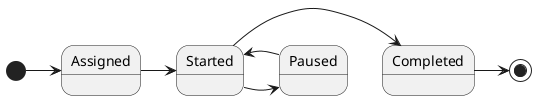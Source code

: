@startuml

[*] -> Assigned
Assigned -> Started
Started -> Completed
Started -> Paused
Paused -> Started
Completed -> [*]

@enduml